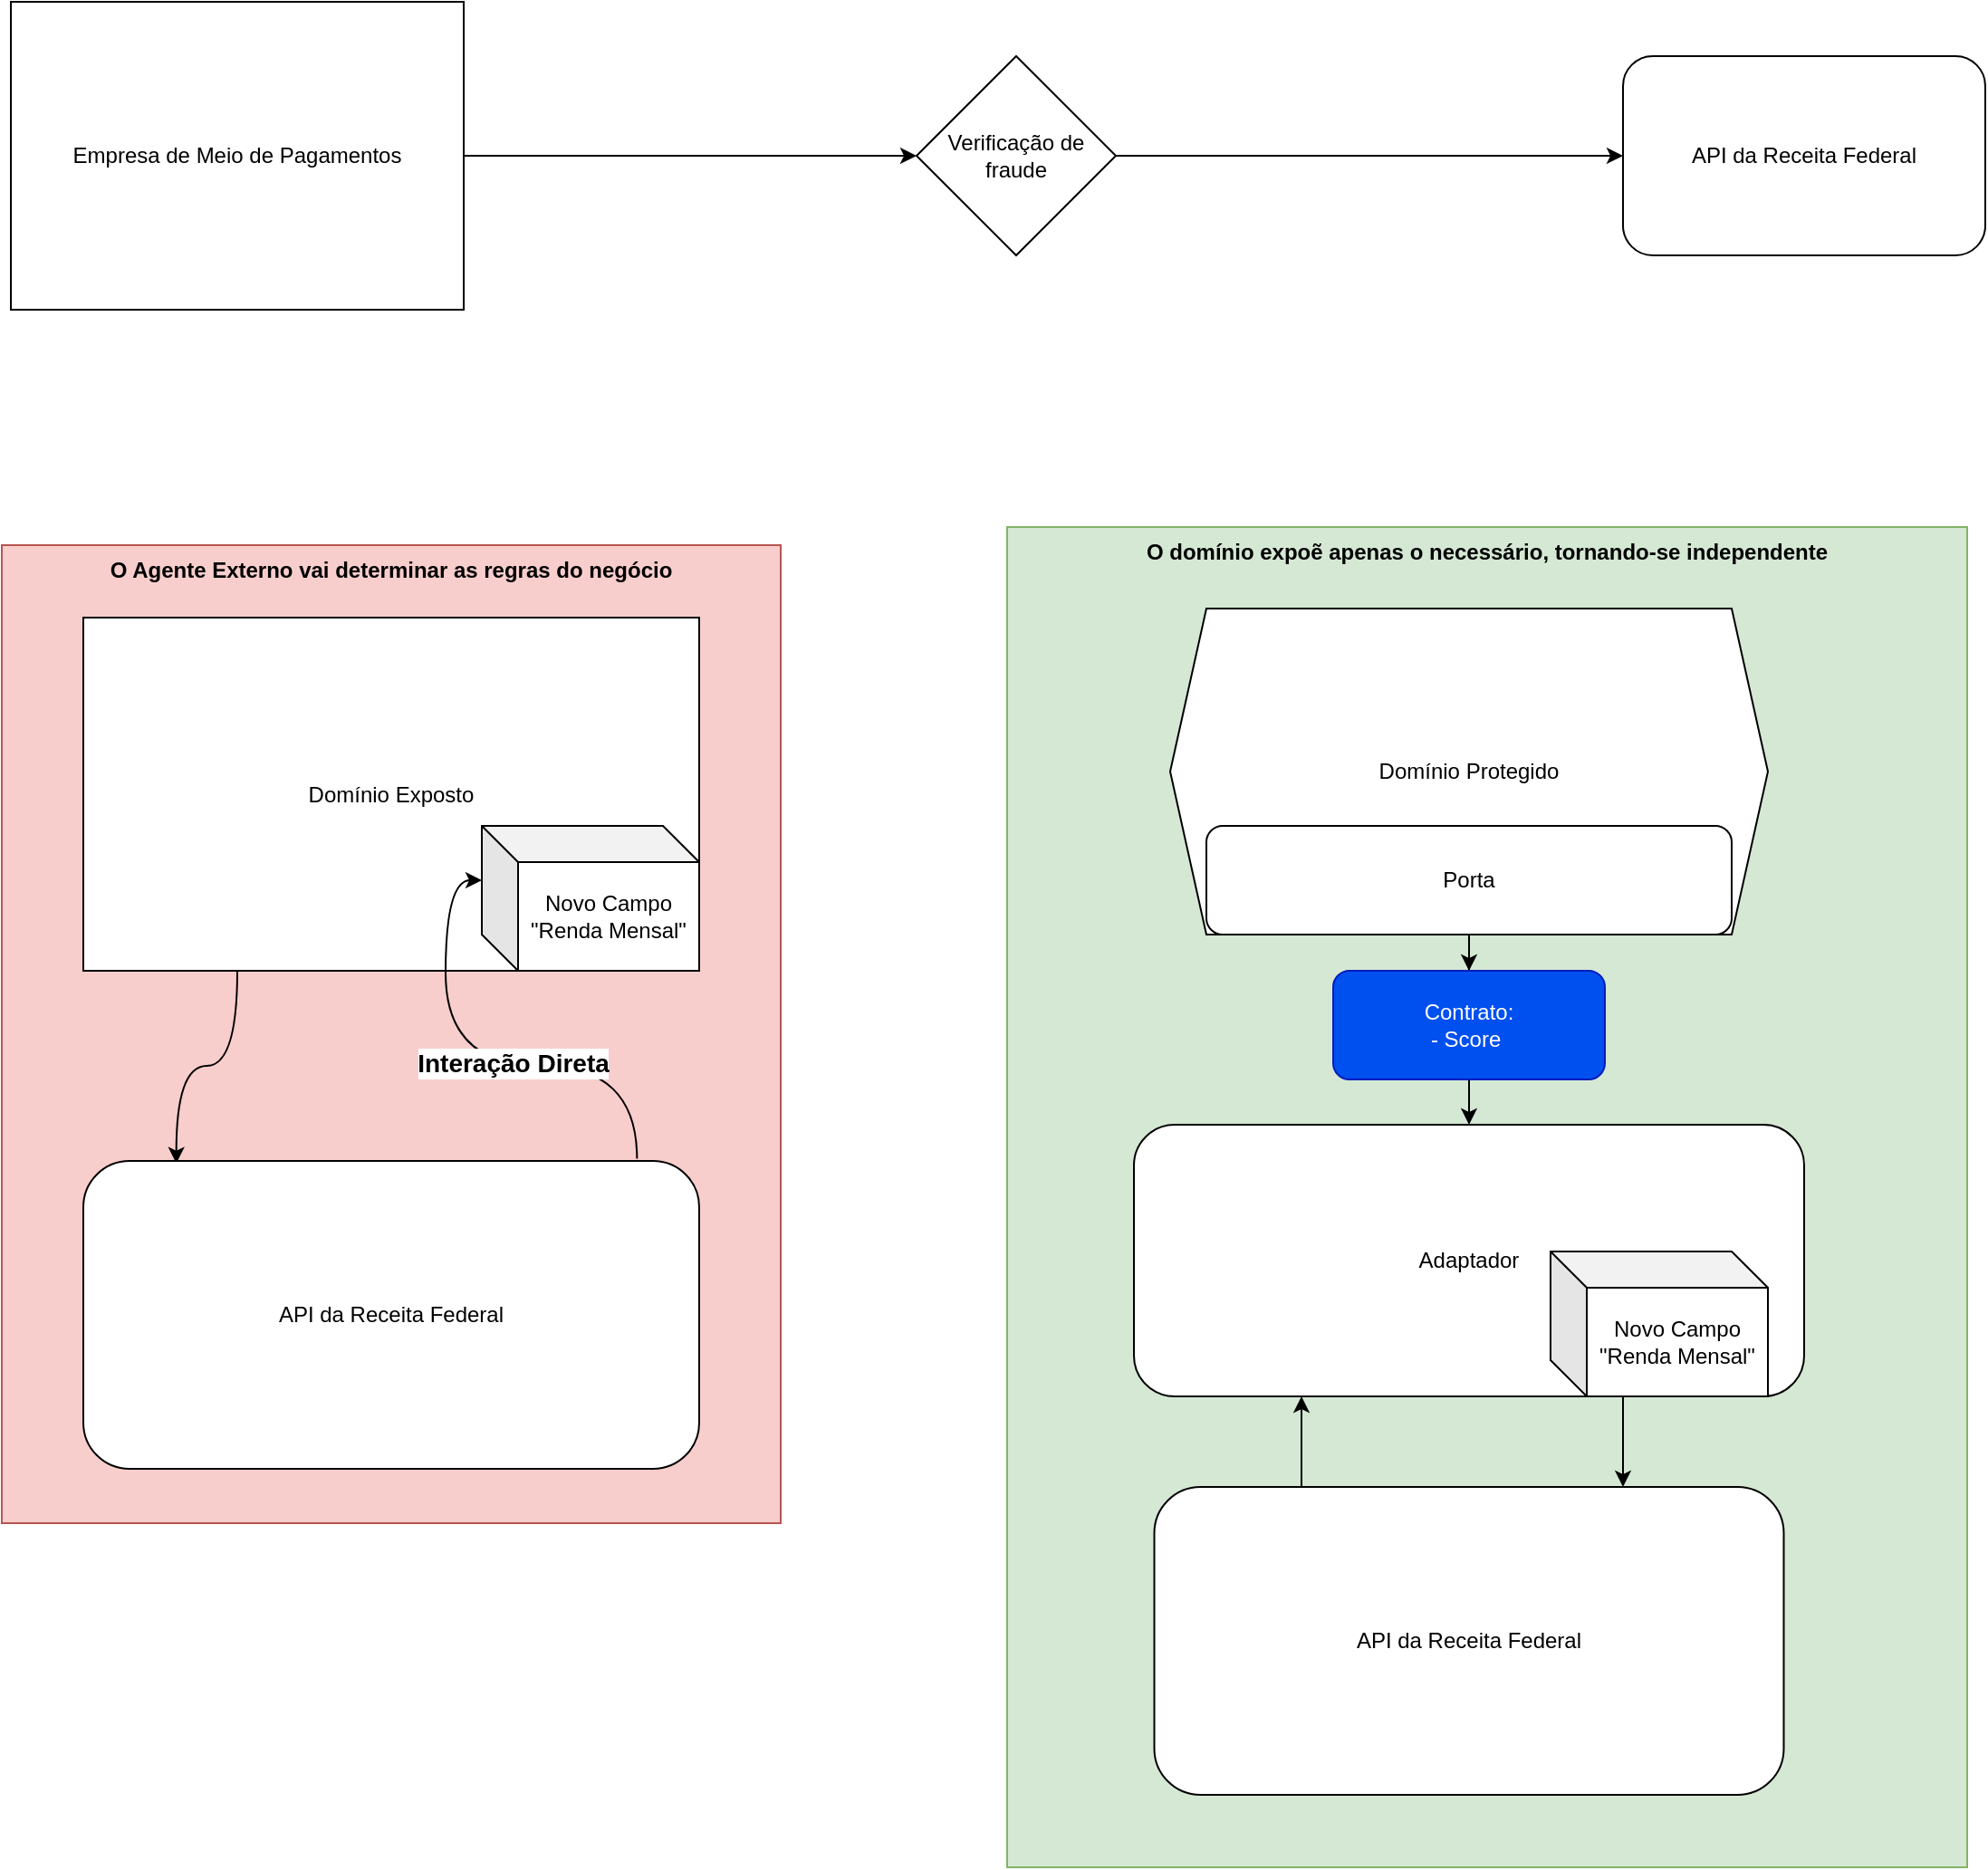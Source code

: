 <mxfile version="26.0.4">
  <diagram name="Página-1" id="-v4YQvwHDaepZfeHncD6">
    <mxGraphModel dx="2781" dy="1126" grid="1" gridSize="10" guides="1" tooltips="1" connect="1" arrows="1" fold="1" page="1" pageScale="1" pageWidth="827" pageHeight="1169" math="0" shadow="0">
      <root>
        <mxCell id="0" />
        <mxCell id="1" parent="0" />
        <mxCell id="Br-CE_CZAtv92cdr0GRY-23" value="O domínio expoẽ apenas o necessário, tornando-se independente" style="rounded=0;whiteSpace=wrap;html=1;fillColor=#d5e8d4;strokeColor=#82b366;verticalAlign=top;fontStyle=1" vertex="1" parent="1">
          <mxGeometry x="340" y="450" width="530" height="740" as="geometry" />
        </mxCell>
        <mxCell id="Br-CE_CZAtv92cdr0GRY-22" value="O Agente Externo vai determinar as regras do negócio" style="rounded=0;whiteSpace=wrap;html=1;fillColor=#f8cecc;strokeColor=#b85450;verticalAlign=top;fontStyle=1" vertex="1" parent="1">
          <mxGeometry x="-215" y="460" width="430" height="540" as="geometry" />
        </mxCell>
        <mxCell id="Br-CE_CZAtv92cdr0GRY-7" style="edgeStyle=orthogonalEdgeStyle;rounded=0;orthogonalLoop=1;jettySize=auto;html=1;entryX=0;entryY=0.5;entryDx=0;entryDy=0;" edge="1" parent="1" source="Br-CE_CZAtv92cdr0GRY-1" target="Br-CE_CZAtv92cdr0GRY-3">
          <mxGeometry relative="1" as="geometry" />
        </mxCell>
        <mxCell id="Br-CE_CZAtv92cdr0GRY-1" value="Empresa de Meio de Pagamentos" style="rounded=0;whiteSpace=wrap;html=1;" vertex="1" parent="1">
          <mxGeometry x="-210" y="160" width="250" height="170" as="geometry" />
        </mxCell>
        <mxCell id="Br-CE_CZAtv92cdr0GRY-8" style="edgeStyle=orthogonalEdgeStyle;rounded=0;orthogonalLoop=1;jettySize=auto;html=1;entryX=0;entryY=0.5;entryDx=0;entryDy=0;" edge="1" parent="1" source="Br-CE_CZAtv92cdr0GRY-3" target="Br-CE_CZAtv92cdr0GRY-6">
          <mxGeometry relative="1" as="geometry" />
        </mxCell>
        <mxCell id="Br-CE_CZAtv92cdr0GRY-3" value="Verificação de fraude" style="rhombus;whiteSpace=wrap;html=1;" vertex="1" parent="1">
          <mxGeometry x="290" y="190" width="110" height="110" as="geometry" />
        </mxCell>
        <mxCell id="Br-CE_CZAtv92cdr0GRY-6" value="API da Receita Federal" style="rounded=1;whiteSpace=wrap;html=1;" vertex="1" parent="1">
          <mxGeometry x="680" y="190" width="200" height="110" as="geometry" />
        </mxCell>
        <mxCell id="Br-CE_CZAtv92cdr0GRY-18" style="rounded=0;orthogonalLoop=1;jettySize=auto;html=1;entryX=0.151;entryY=0.008;entryDx=0;entryDy=0;entryPerimeter=0;exitX=0.25;exitY=1;exitDx=0;exitDy=0;edgeStyle=orthogonalEdgeStyle;curved=1;" edge="1" parent="1" source="Br-CE_CZAtv92cdr0GRY-9" target="Br-CE_CZAtv92cdr0GRY-17">
          <mxGeometry relative="1" as="geometry">
            <mxPoint x="-90" y="700" as="sourcePoint" />
          </mxGeometry>
        </mxCell>
        <mxCell id="Br-CE_CZAtv92cdr0GRY-9" value="Domínio Exposto" style="rounded=0;whiteSpace=wrap;html=1;" vertex="1" parent="1">
          <mxGeometry x="-170" y="500" width="340" height="195" as="geometry" />
        </mxCell>
        <mxCell id="Br-CE_CZAtv92cdr0GRY-13" value="Domínio Protegido" style="shape=hexagon;perimeter=hexagonPerimeter2;whiteSpace=wrap;html=1;fixedSize=1;" vertex="1" parent="1">
          <mxGeometry x="430" y="495" width="330" height="180" as="geometry" />
        </mxCell>
        <mxCell id="Br-CE_CZAtv92cdr0GRY-15" value="Novo Campo&lt;div&gt;&quot;Renda Mensal&quot;&lt;/div&gt;" style="shape=cube;whiteSpace=wrap;html=1;boundedLbl=1;backgroundOutline=1;darkOpacity=0.05;darkOpacity2=0.1;" vertex="1" parent="1">
          <mxGeometry x="50" y="615" width="120" height="80" as="geometry" />
        </mxCell>
        <mxCell id="Br-CE_CZAtv92cdr0GRY-17" value="API da Receita Federal" style="rounded=1;whiteSpace=wrap;html=1;" vertex="1" parent="1">
          <mxGeometry x="-170" y="800" width="340" height="170" as="geometry" />
        </mxCell>
        <mxCell id="Br-CE_CZAtv92cdr0GRY-19" style="edgeStyle=orthogonalEdgeStyle;rounded=0;orthogonalLoop=1;jettySize=auto;html=1;entryX=0;entryY=0;entryDx=0;entryDy=30;entryPerimeter=0;exitX=0.899;exitY=-0.007;exitDx=0;exitDy=0;exitPerimeter=0;curved=1;" edge="1" parent="1" source="Br-CE_CZAtv92cdr0GRY-17" target="Br-CE_CZAtv92cdr0GRY-15">
          <mxGeometry relative="1" as="geometry" />
        </mxCell>
        <mxCell id="Br-CE_CZAtv92cdr0GRY-21" value="Interação Direta" style="edgeLabel;html=1;align=center;verticalAlign=middle;resizable=0;points=[];fontStyle=1;fontSize=14;" vertex="1" connectable="0" parent="Br-CE_CZAtv92cdr0GRY-19">
          <mxGeometry x="-0.143" y="-2" relative="1" as="geometry">
            <mxPoint as="offset" />
          </mxGeometry>
        </mxCell>
        <mxCell id="Br-CE_CZAtv92cdr0GRY-43" style="edgeStyle=orthogonalEdgeStyle;rounded=0;orthogonalLoop=1;jettySize=auto;html=1;entryX=0.5;entryY=0;entryDx=0;entryDy=0;" edge="1" parent="1" source="Br-CE_CZAtv92cdr0GRY-24" target="Br-CE_CZAtv92cdr0GRY-30">
          <mxGeometry relative="1" as="geometry" />
        </mxCell>
        <mxCell id="Br-CE_CZAtv92cdr0GRY-24" value="Porta" style="rounded=1;whiteSpace=wrap;html=1;" vertex="1" parent="1">
          <mxGeometry x="450" y="615" width="290" height="60" as="geometry" />
        </mxCell>
        <mxCell id="Br-CE_CZAtv92cdr0GRY-40" style="edgeStyle=orthogonalEdgeStyle;rounded=0;orthogonalLoop=1;jettySize=auto;html=1;" edge="1" parent="1" source="Br-CE_CZAtv92cdr0GRY-25" target="Br-CE_CZAtv92cdr0GRY-26">
          <mxGeometry relative="1" as="geometry">
            <Array as="points">
              <mxPoint x="680" y="940" />
              <mxPoint x="680" y="940" />
            </Array>
          </mxGeometry>
        </mxCell>
        <mxCell id="Br-CE_CZAtv92cdr0GRY-25" value="Adaptador" style="rounded=1;whiteSpace=wrap;html=1;" vertex="1" parent="1">
          <mxGeometry x="410" y="780" width="370" height="150" as="geometry" />
        </mxCell>
        <mxCell id="Br-CE_CZAtv92cdr0GRY-41" style="edgeStyle=orthogonalEdgeStyle;rounded=0;orthogonalLoop=1;jettySize=auto;html=1;entryX=0.25;entryY=1;entryDx=0;entryDy=0;" edge="1" parent="1" source="Br-CE_CZAtv92cdr0GRY-26" target="Br-CE_CZAtv92cdr0GRY-25">
          <mxGeometry relative="1" as="geometry">
            <Array as="points">
              <mxPoint x="503" y="955" />
            </Array>
          </mxGeometry>
        </mxCell>
        <mxCell id="Br-CE_CZAtv92cdr0GRY-26" value="API da Receita Federal" style="rounded=1;whiteSpace=wrap;html=1;" vertex="1" parent="1">
          <mxGeometry x="421.25" y="980" width="347.5" height="170" as="geometry" />
        </mxCell>
        <mxCell id="Br-CE_CZAtv92cdr0GRY-39" style="edgeStyle=orthogonalEdgeStyle;rounded=0;orthogonalLoop=1;jettySize=auto;html=1;entryX=0.5;entryY=0;entryDx=0;entryDy=0;" edge="1" parent="1" source="Br-CE_CZAtv92cdr0GRY-30" target="Br-CE_CZAtv92cdr0GRY-25">
          <mxGeometry relative="1" as="geometry" />
        </mxCell>
        <mxCell id="Br-CE_CZAtv92cdr0GRY-30" value="Contrato:&lt;div&gt;- Score&lt;span style=&quot;background-color: transparent;&quot;&gt;&amp;nbsp;&lt;/span&gt;&lt;/div&gt;" style="rounded=1;whiteSpace=wrap;html=1;fillColor=#0050ef;strokeColor=#001DBC;fontColor=#ffffff;" vertex="1" parent="1">
          <mxGeometry x="520" y="695" width="150" height="60" as="geometry" />
        </mxCell>
        <mxCell id="Br-CE_CZAtv92cdr0GRY-42" value="Novo Campo&lt;div&gt;&quot;Renda Mensal&quot;&lt;/div&gt;" style="shape=cube;whiteSpace=wrap;html=1;boundedLbl=1;backgroundOutline=1;darkOpacity=0.05;darkOpacity2=0.1;" vertex="1" parent="1">
          <mxGeometry x="640" y="850" width="120" height="80" as="geometry" />
        </mxCell>
      </root>
    </mxGraphModel>
  </diagram>
</mxfile>
